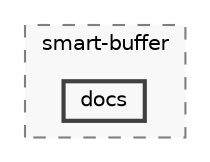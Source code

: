 digraph "backend/node_modules/smart-buffer/docs"
{
 // LATEX_PDF_SIZE
  bgcolor="transparent";
  edge [fontname=Helvetica,fontsize=10,labelfontname=Helvetica,labelfontsize=10];
  node [fontname=Helvetica,fontsize=10,shape=box,height=0.2,width=0.4];
  compound=true
  subgraph clusterdir_fea822144f625fbf37772dda86dbee7b {
    graph [ bgcolor="#f8f8f8", pencolor="grey50", label="smart-buffer", fontname=Helvetica,fontsize=10 style="filled,dashed", URL="dir_fea822144f625fbf37772dda86dbee7b.html",tooltip=""]
  dir_7a5d9f152def0b3508b9f0eb97406935 [label="docs", fillcolor="#f8f8f8", color="grey25", style="filled,bold", URL="dir_7a5d9f152def0b3508b9f0eb97406935.html",tooltip=""];
  }
}
